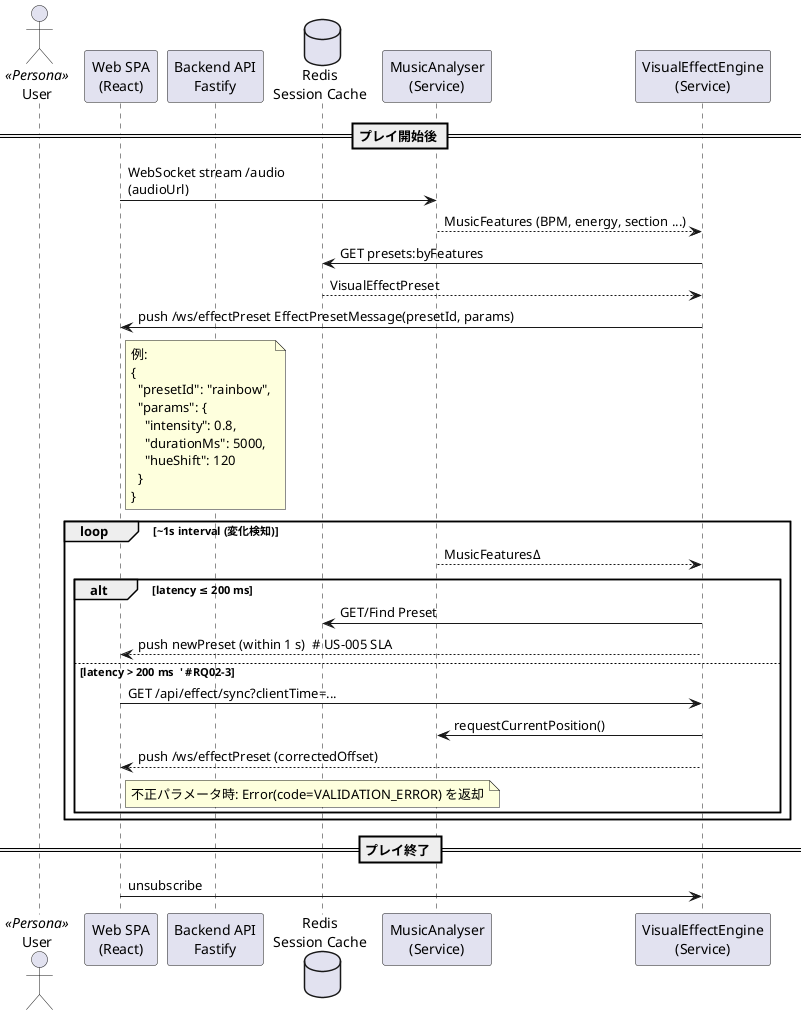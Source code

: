 @startuml
' ==============================================================
' Sequence Diagram — Dynamic Visual Effects (#US-002)
' ==============================================================
actor User as user <<Persona>>
participant "Web SPA\n(React)"            as spa
participant "Backend API\nFastify"        as api
database    "Redis\nSession Cache"        as cache
participant "MusicAnalyser\n(Service)"    as analyser
participant "VisualEffectEngine\n(Service)" as engine

== プレイ開始後 ==
spa -> analyser : WebSocket stream /audio\n(audioUrl)
analyser --> engine : MusicFeatures (BPM, energy, section ...)
engine -> cache : GET presets:byFeatures
cache --> engine : VisualEffectPreset
engine -> spa : push /ws/effectPreset EffectPresetMessage(presetId, params)
note right of spa
  例:
  {
    "presetId": "rainbow",
    "params": {
      "intensity": 0.8,
      "durationMs": 5000,
      "hueShift": 120
    }
  }
end note

loop ~1s interval (変化検知)
  analyser --> engine : MusicFeaturesΔ
  alt latency ≤ 200 ms
    engine -> cache : GET/Find Preset
    engine --> spa : push newPreset (within 1 s)  # US-005 SLA
  else latency > 200 ms  ' #RQ02-3
    spa -> engine : GET /api/effect/sync?clientTime=...
    engine -> analyser : requestCurrentPosition()
    engine --> spa : push /ws/effectPreset (correctedOffset)
    note right of spa
      不正パラメータ時: Error(code=VALIDATION_ERROR) を返却
    end note
  end
end

== プレイ終了 ==
spa -> engine : unsubscribe
@enduml